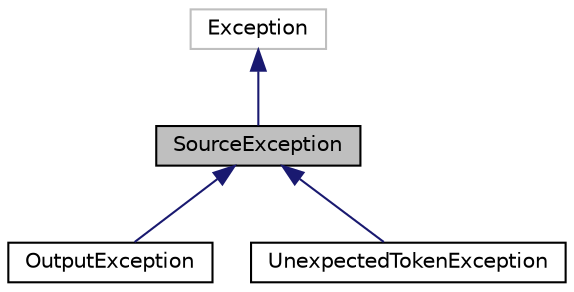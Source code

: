 digraph "SourceException"
{
 // INTERACTIVE_SVG=YES
  edge [fontname="Helvetica",fontsize="10",labelfontname="Helvetica",labelfontsize="10"];
  node [fontname="Helvetica",fontsize="10",shape=record];
  Node1 [label="SourceException",height=0.2,width=0.4,color="black", fillcolor="grey75", style="filled", fontcolor="black"];
  Node2 -> Node1 [dir="back",color="midnightblue",fontsize="10",style="solid",fontname="Helvetica"];
  Node2 [label="Exception",height=0.2,width=0.4,color="grey75", fillcolor="white", style="filled"];
  Node1 -> Node3 [dir="back",color="midnightblue",fontsize="10",style="solid",fontname="Helvetica"];
  Node3 [label="OutputException",height=0.2,width=0.4,color="black", fillcolor="white", style="filled",URL="$class_sabberworm_1_1_c_s_s_1_1_parsing_1_1_output_exception.html",tooltip="Thrown if the CSS parsers attempts to print something invalid. "];
  Node1 -> Node4 [dir="back",color="midnightblue",fontsize="10",style="solid",fontname="Helvetica"];
  Node4 [label="UnexpectedTokenException",height=0.2,width=0.4,color="black", fillcolor="white", style="filled",URL="$class_sabberworm_1_1_c_s_s_1_1_parsing_1_1_unexpected_token_exception.html",tooltip="Thrown if the CSS parsers encounters a token it did not expect. "];
}
